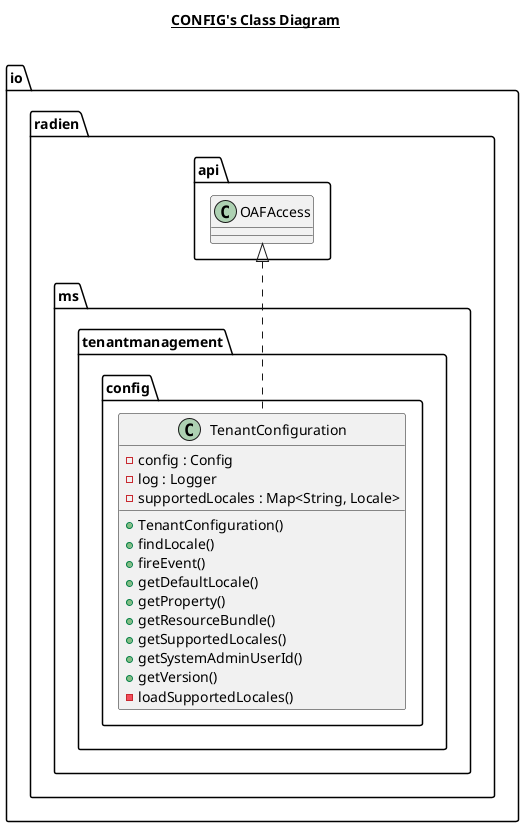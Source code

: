 @startuml

title __CONFIG's Class Diagram__\n

  namespace io.radien.ms.tenantmanagement {
    namespace config {
      class io.radien.ms.tenantmanagement.config.TenantConfiguration {
          - config : Config
          - log : Logger
          - supportedLocales : Map<String, Locale>
          + TenantConfiguration()
          + findLocale()
          + fireEvent()
          + getDefaultLocale()
          + getProperty()
          + getResourceBundle()
          + getSupportedLocales()
          + getSystemAdminUserId()
          + getVersion()
          - loadSupportedLocales()
      }
    }
  }
  

  io.radien.ms.tenantmanagement.config.TenantConfiguration .up.|> io.radien.api.OAFAccess







@enduml
